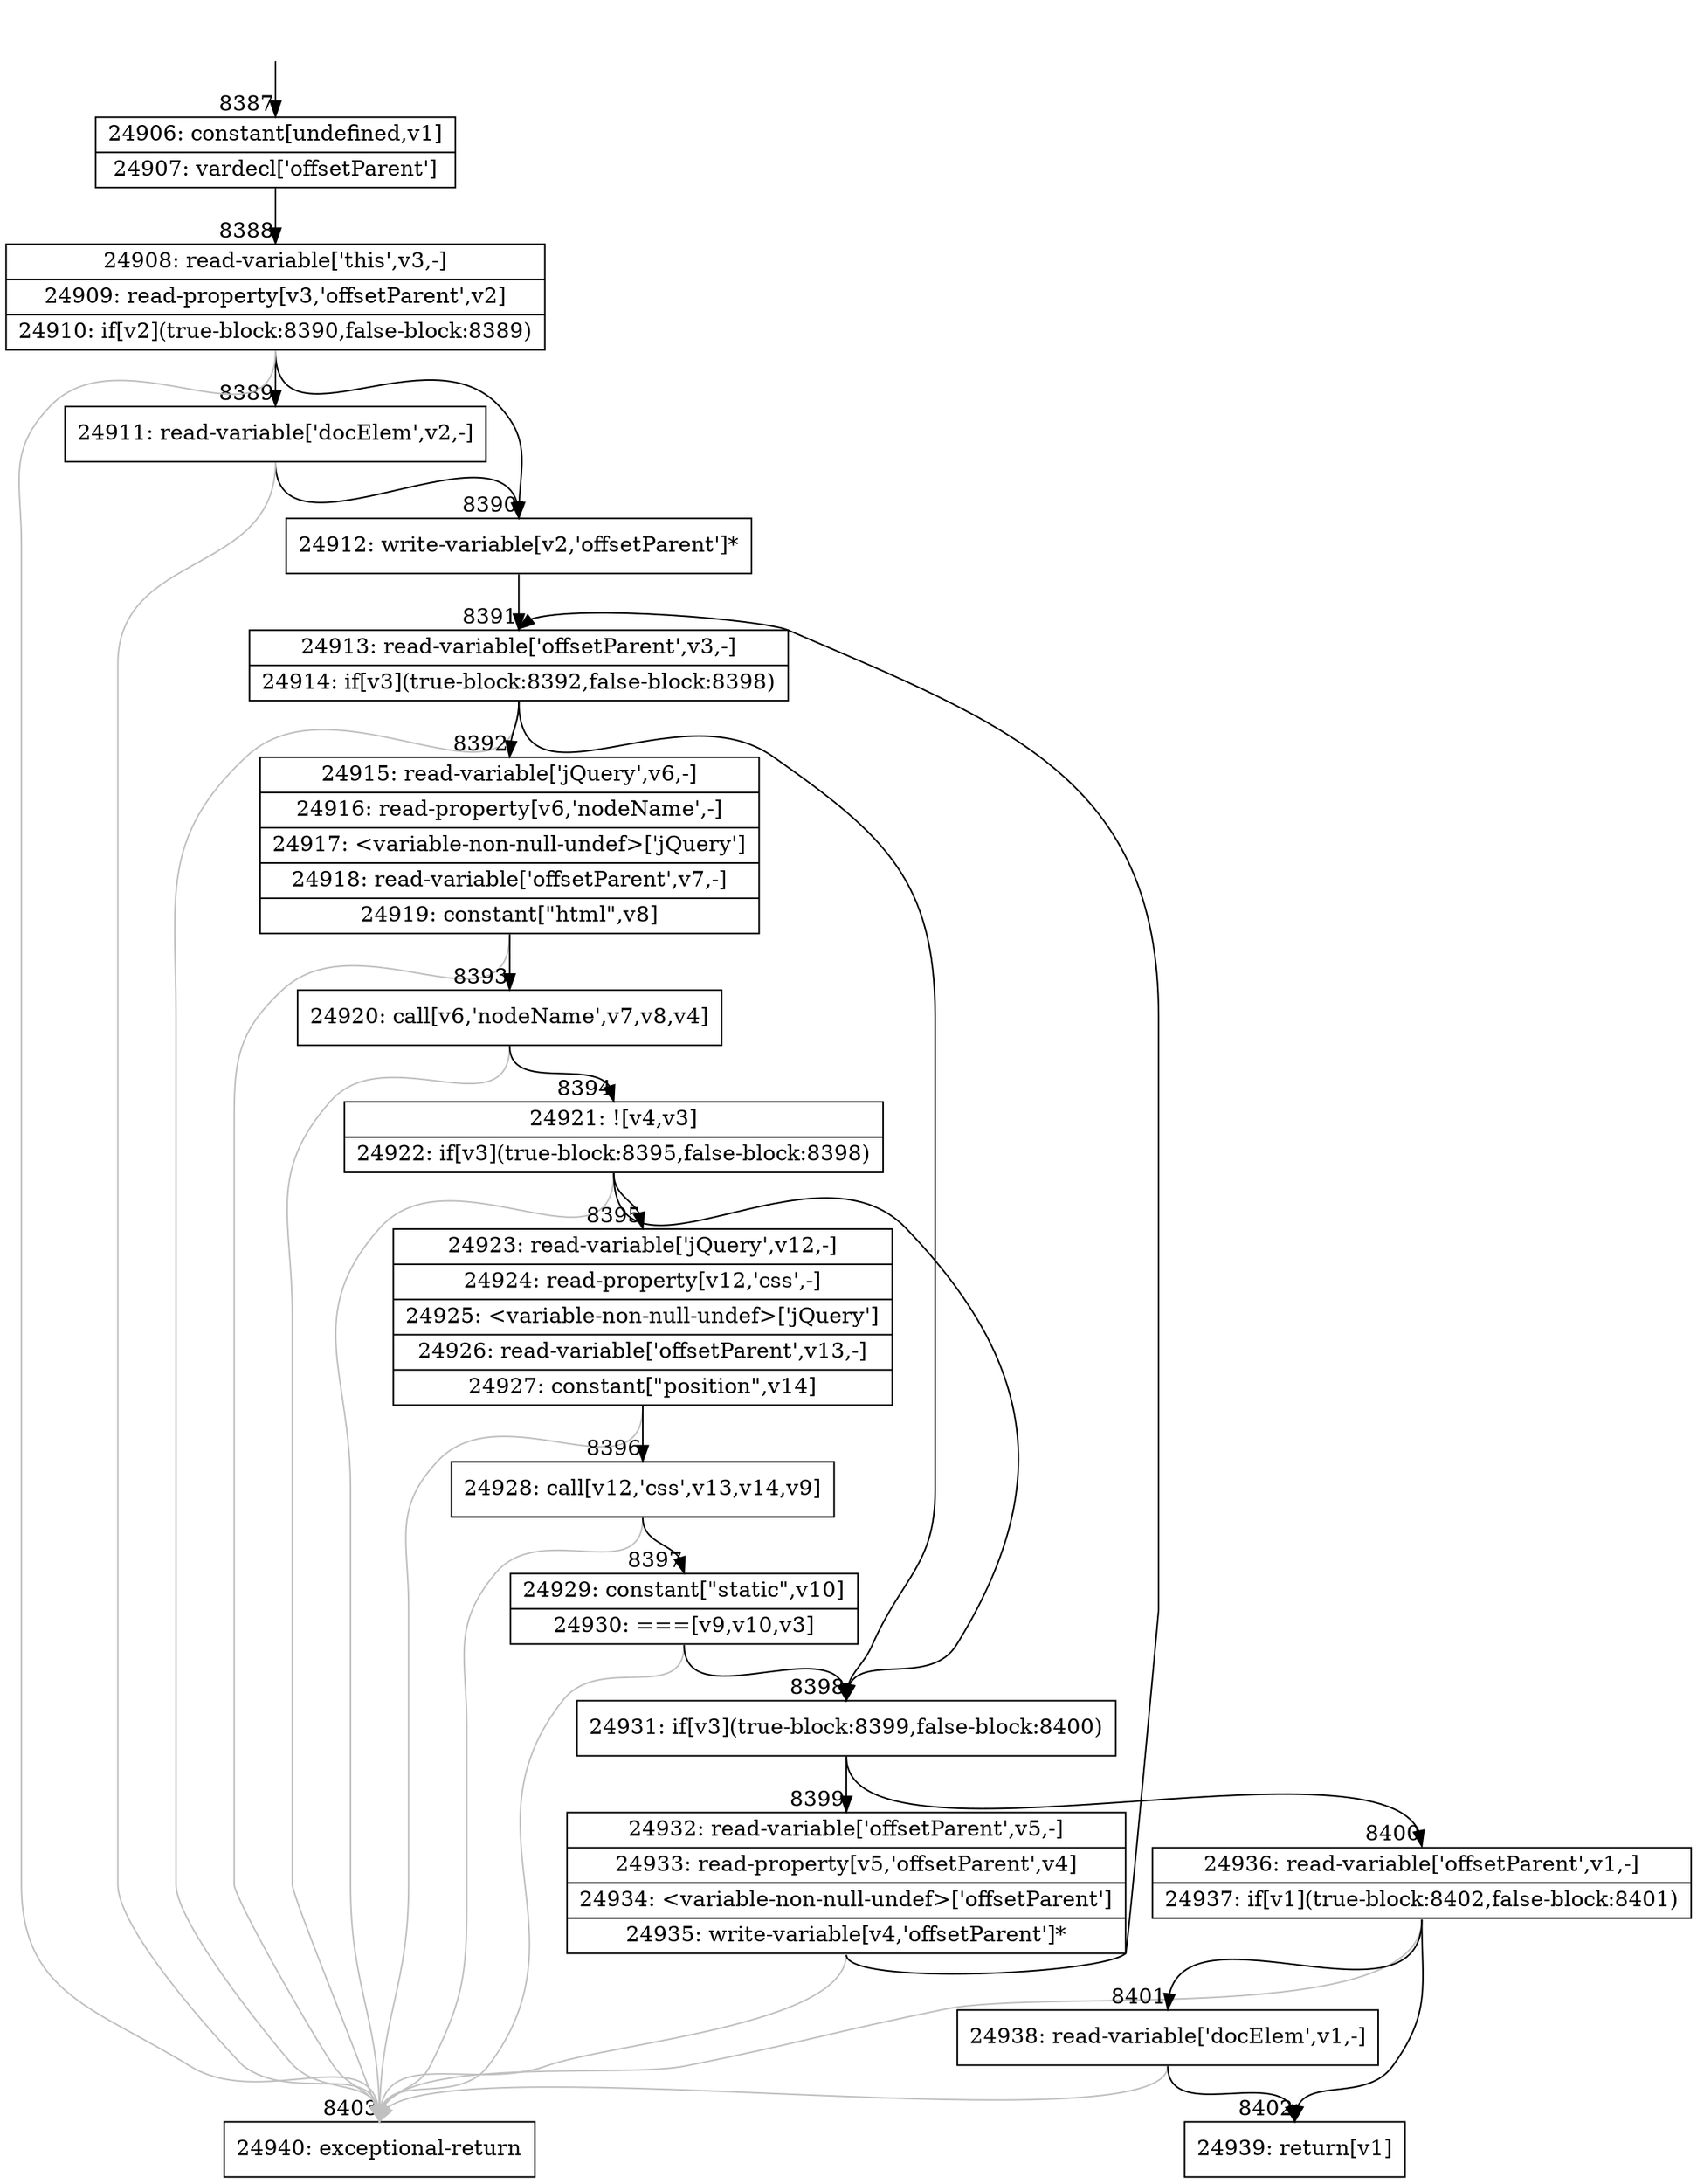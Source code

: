 digraph {
rankdir="TD"
BB_entry540[shape=none,label=""];
BB_entry540 -> BB8387 [tailport=s, headport=n, headlabel="    8387"]
BB8387 [shape=record label="{24906: constant[undefined,v1]|24907: vardecl['offsetParent']}" ] 
BB8387 -> BB8388 [tailport=s, headport=n, headlabel="      8388"]
BB8388 [shape=record label="{24908: read-variable['this',v3,-]|24909: read-property[v3,'offsetParent',v2]|24910: if[v2](true-block:8390,false-block:8389)}" ] 
BB8388 -> BB8390 [tailport=s, headport=n, headlabel="      8390"]
BB8388 -> BB8389 [tailport=s, headport=n, headlabel="      8389"]
BB8388 -> BB8403 [tailport=s, headport=n, color=gray, headlabel="      8403"]
BB8389 [shape=record label="{24911: read-variable['docElem',v2,-]}" ] 
BB8389 -> BB8390 [tailport=s, headport=n]
BB8389 -> BB8403 [tailport=s, headport=n, color=gray]
BB8390 [shape=record label="{24912: write-variable[v2,'offsetParent']*}" ] 
BB8390 -> BB8391 [tailport=s, headport=n, headlabel="      8391"]
BB8391 [shape=record label="{24913: read-variable['offsetParent',v3,-]|24914: if[v3](true-block:8392,false-block:8398)}" ] 
BB8391 -> BB8398 [tailport=s, headport=n, headlabel="      8398"]
BB8391 -> BB8392 [tailport=s, headport=n, headlabel="      8392"]
BB8391 -> BB8403 [tailport=s, headport=n, color=gray]
BB8392 [shape=record label="{24915: read-variable['jQuery',v6,-]|24916: read-property[v6,'nodeName',-]|24917: \<variable-non-null-undef\>['jQuery']|24918: read-variable['offsetParent',v7,-]|24919: constant[\"html\",v8]}" ] 
BB8392 -> BB8393 [tailport=s, headport=n, headlabel="      8393"]
BB8392 -> BB8403 [tailport=s, headport=n, color=gray]
BB8393 [shape=record label="{24920: call[v6,'nodeName',v7,v8,v4]}" ] 
BB8393 -> BB8394 [tailport=s, headport=n, headlabel="      8394"]
BB8393 -> BB8403 [tailport=s, headport=n, color=gray]
BB8394 [shape=record label="{24921: ![v4,v3]|24922: if[v3](true-block:8395,false-block:8398)}" ] 
BB8394 -> BB8398 [tailport=s, headport=n]
BB8394 -> BB8395 [tailport=s, headport=n, headlabel="      8395"]
BB8394 -> BB8403 [tailport=s, headport=n, color=gray]
BB8395 [shape=record label="{24923: read-variable['jQuery',v12,-]|24924: read-property[v12,'css',-]|24925: \<variable-non-null-undef\>['jQuery']|24926: read-variable['offsetParent',v13,-]|24927: constant[\"position\",v14]}" ] 
BB8395 -> BB8396 [tailport=s, headport=n, headlabel="      8396"]
BB8395 -> BB8403 [tailport=s, headport=n, color=gray]
BB8396 [shape=record label="{24928: call[v12,'css',v13,v14,v9]}" ] 
BB8396 -> BB8397 [tailport=s, headport=n, headlabel="      8397"]
BB8396 -> BB8403 [tailport=s, headport=n, color=gray]
BB8397 [shape=record label="{24929: constant[\"static\",v10]|24930: ===[v9,v10,v3]}" ] 
BB8397 -> BB8398 [tailport=s, headport=n]
BB8397 -> BB8403 [tailport=s, headport=n, color=gray]
BB8398 [shape=record label="{24931: if[v3](true-block:8399,false-block:8400)}" ] 
BB8398 -> BB8399 [tailport=s, headport=n, headlabel="      8399"]
BB8398 -> BB8400 [tailport=s, headport=n, headlabel="      8400"]
BB8399 [shape=record label="{24932: read-variable['offsetParent',v5,-]|24933: read-property[v5,'offsetParent',v4]|24934: \<variable-non-null-undef\>['offsetParent']|24935: write-variable[v4,'offsetParent']*}" ] 
BB8399 -> BB8391 [tailport=s, headport=n]
BB8399 -> BB8403 [tailport=s, headport=n, color=gray]
BB8400 [shape=record label="{24936: read-variable['offsetParent',v1,-]|24937: if[v1](true-block:8402,false-block:8401)}" ] 
BB8400 -> BB8402 [tailport=s, headport=n, headlabel="      8402"]
BB8400 -> BB8401 [tailport=s, headport=n, headlabel="      8401"]
BB8400 -> BB8403 [tailport=s, headport=n, color=gray]
BB8401 [shape=record label="{24938: read-variable['docElem',v1,-]}" ] 
BB8401 -> BB8402 [tailport=s, headport=n]
BB8401 -> BB8403 [tailport=s, headport=n, color=gray]
BB8402 [shape=record label="{24939: return[v1]}" ] 
BB8403 [shape=record label="{24940: exceptional-return}" ] 
}
